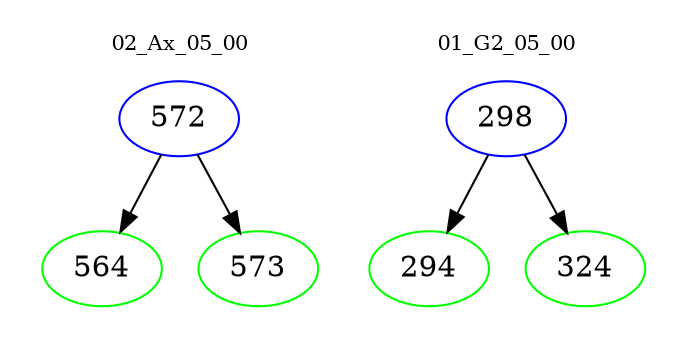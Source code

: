 digraph{
subgraph cluster_0 {
color = white
label = "02_Ax_05_00";
fontsize=10;
T0_572 [label="572", color="blue"]
T0_572 -> T0_564 [color="black"]
T0_564 [label="564", color="green"]
T0_572 -> T0_573 [color="black"]
T0_573 [label="573", color="green"]
}
subgraph cluster_1 {
color = white
label = "01_G2_05_00";
fontsize=10;
T1_298 [label="298", color="blue"]
T1_298 -> T1_294 [color="black"]
T1_294 [label="294", color="green"]
T1_298 -> T1_324 [color="black"]
T1_324 [label="324", color="green"]
}
}
